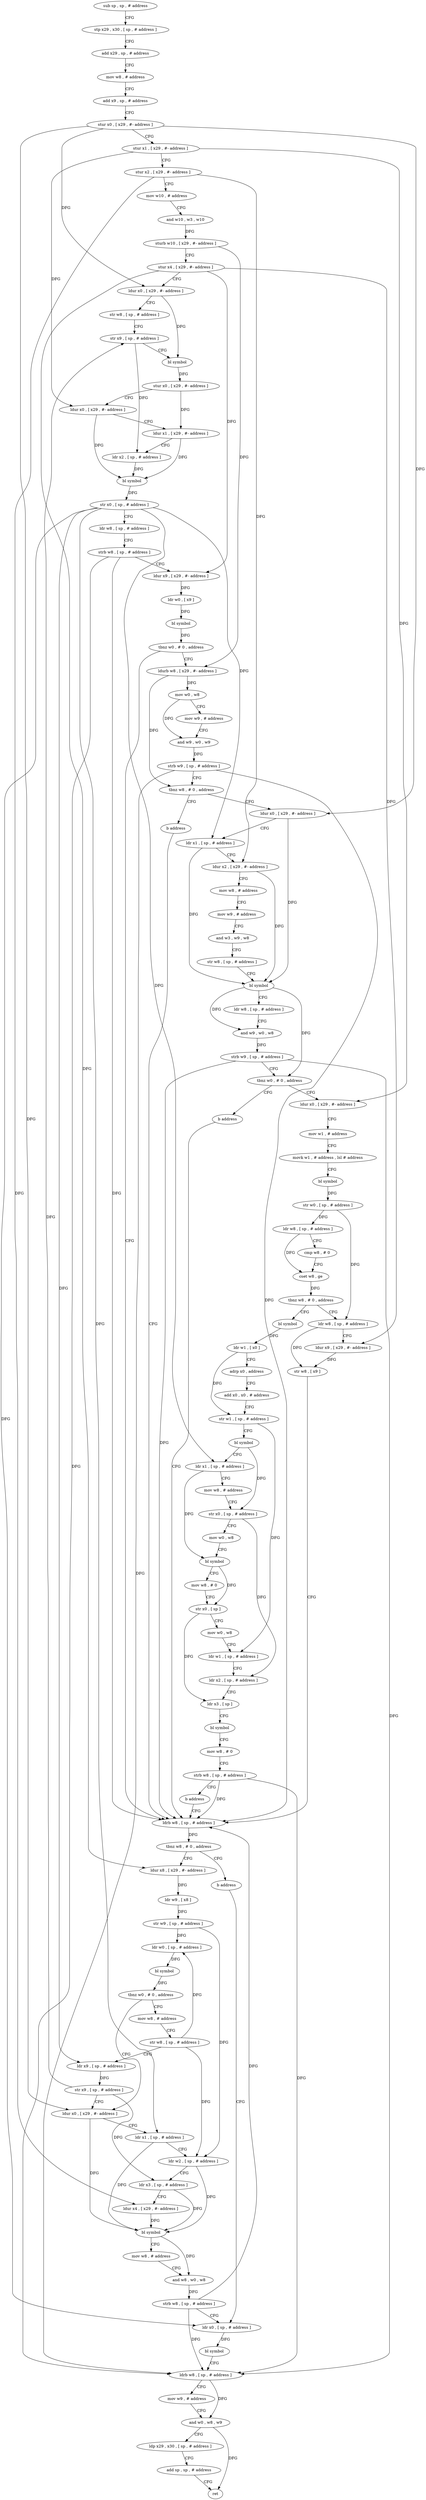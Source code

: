 digraph "func" {
"4212188" [label = "sub sp , sp , # address" ]
"4212192" [label = "stp x29 , x30 , [ sp , # address ]" ]
"4212196" [label = "add x29 , sp , # address" ]
"4212200" [label = "mov w8 , # address" ]
"4212204" [label = "add x9 , sp , # address" ]
"4212208" [label = "stur x0 , [ x29 , #- address ]" ]
"4212212" [label = "stur x1 , [ x29 , #- address ]" ]
"4212216" [label = "stur x2 , [ x29 , #- address ]" ]
"4212220" [label = "mov w10 , # address" ]
"4212224" [label = "and w10 , w3 , w10" ]
"4212228" [label = "sturb w10 , [ x29 , #- address ]" ]
"4212232" [label = "stur x4 , [ x29 , #- address ]" ]
"4212236" [label = "ldur x0 , [ x29 , #- address ]" ]
"4212240" [label = "str w8 , [ sp , # address ]" ]
"4212244" [label = "str x9 , [ sp , # address ]" ]
"4212248" [label = "bl symbol" ]
"4212252" [label = "stur x0 , [ x29 , #- address ]" ]
"4212256" [label = "ldur x0 , [ x29 , #- address ]" ]
"4212260" [label = "ldur x1 , [ x29 , #- address ]" ]
"4212264" [label = "ldr x2 , [ sp , # address ]" ]
"4212268" [label = "bl symbol" ]
"4212272" [label = "str x0 , [ sp , # address ]" ]
"4212276" [label = "ldr w8 , [ sp , # address ]" ]
"4212280" [label = "strb w8 , [ sp , # address ]" ]
"4212284" [label = "ldur x9 , [ x29 , #- address ]" ]
"4212288" [label = "ldr w0 , [ x9 ]" ]
"4212292" [label = "bl symbol" ]
"4212296" [label = "tbnz w0 , # 0 , address" ]
"4212512" [label = "ldrb w8 , [ sp , # address ]" ]
"4212300" [label = "ldurb w8 , [ x29 , #- address ]" ]
"4212516" [label = "tbnz w8 , # 0 , address" ]
"4212524" [label = "ldur x8 , [ x29 , #- address ]" ]
"4212520" [label = "b address" ]
"4212304" [label = "mov w0 , w8" ]
"4212308" [label = "mov w9 , # address" ]
"4212312" [label = "and w9 , w0 , w9" ]
"4212316" [label = "strb w9 , [ sp , # address ]" ]
"4212320" [label = "tbnz w8 , # 0 , address" ]
"4212328" [label = "ldur x0 , [ x29 , #- address ]" ]
"4212324" [label = "b address" ]
"4212528" [label = "ldr w9 , [ x8 ]" ]
"4212532" [label = "str w9 , [ sp , # address ]" ]
"4212536" [label = "ldr w0 , [ sp , # address ]" ]
"4212540" [label = "bl symbol" ]
"4212544" [label = "tbnz w0 , # 0 , address" ]
"4212564" [label = "ldur x0 , [ x29 , #- address ]" ]
"4212548" [label = "mov w8 , # address" ]
"4212600" [label = "ldr x0 , [ sp , # address ]" ]
"4212332" [label = "ldr x1 , [ sp , # address ]" ]
"4212336" [label = "ldur x2 , [ x29 , #- address ]" ]
"4212340" [label = "mov w8 , # address" ]
"4212344" [label = "mov w9 , # address" ]
"4212348" [label = "and w3 , w9 , w8" ]
"4212352" [label = "str w8 , [ sp , # address ]" ]
"4212356" [label = "bl symbol" ]
"4212360" [label = "ldr w8 , [ sp , # address ]" ]
"4212364" [label = "and w9 , w0 , w8" ]
"4212368" [label = "strb w9 , [ sp , # address ]" ]
"4212372" [label = "tbnz w0 , # 0 , address" ]
"4212380" [label = "ldur x0 , [ x29 , #- address ]" ]
"4212376" [label = "b address" ]
"4212568" [label = "ldr x1 , [ sp , # address ]" ]
"4212572" [label = "ldr w2 , [ sp , # address ]" ]
"4212576" [label = "ldr x3 , [ sp , # address ]" ]
"4212580" [label = "ldur x4 , [ x29 , #- address ]" ]
"4212584" [label = "bl symbol" ]
"4212588" [label = "mov w8 , # address" ]
"4212592" [label = "and w8 , w0 , w8" ]
"4212596" [label = "strb w8 , [ sp , # address ]" ]
"4212552" [label = "str w8 , [ sp , # address ]" ]
"4212556" [label = "ldr x9 , [ sp , # address ]" ]
"4212560" [label = "str x9 , [ sp , # address ]" ]
"4212604" [label = "bl symbol" ]
"4212608" [label = "ldrb w8 , [ sp , # address ]" ]
"4212612" [label = "mov w9 , # address" ]
"4212616" [label = "and w0 , w8 , w9" ]
"4212620" [label = "ldp x29 , x30 , [ sp , # address ]" ]
"4212624" [label = "add sp , sp , # address" ]
"4212628" [label = "ret" ]
"4212384" [label = "mov w1 , # address" ]
"4212388" [label = "movk w1 , # address , lsl # address" ]
"4212392" [label = "bl symbol" ]
"4212396" [label = "str w0 , [ sp , # address ]" ]
"4212400" [label = "ldr w8 , [ sp , # address ]" ]
"4212404" [label = "cmp w8 , # 0" ]
"4212408" [label = "cset w8 , ge" ]
"4212412" [label = "tbnz w8 , # 0 , address" ]
"4212500" [label = "ldr w8 , [ sp , # address ]" ]
"4212416" [label = "bl symbol" ]
"4212504" [label = "ldur x9 , [ x29 , #- address ]" ]
"4212508" [label = "str w8 , [ x9 ]" ]
"4212420" [label = "ldr w1 , [ x0 ]" ]
"4212424" [label = "adrp x0 , address" ]
"4212428" [label = "add x0 , x0 , # address" ]
"4212432" [label = "str w1 , [ sp , # address ]" ]
"4212436" [label = "bl symbol" ]
"4212440" [label = "ldr x1 , [ sp , # address ]" ]
"4212444" [label = "mov w8 , # address" ]
"4212448" [label = "str x0 , [ sp , # address ]" ]
"4212452" [label = "mov w0 , w8" ]
"4212456" [label = "bl symbol" ]
"4212460" [label = "mov w8 , # 0" ]
"4212464" [label = "str x0 , [ sp ]" ]
"4212468" [label = "mov w0 , w8" ]
"4212472" [label = "ldr w1 , [ sp , # address ]" ]
"4212476" [label = "ldr x2 , [ sp , # address ]" ]
"4212480" [label = "ldr x3 , [ sp ]" ]
"4212484" [label = "bl symbol" ]
"4212488" [label = "mov w8 , # 0" ]
"4212492" [label = "strb w8 , [ sp , # address ]" ]
"4212496" [label = "b address" ]
"4212188" -> "4212192" [ label = "CFG" ]
"4212192" -> "4212196" [ label = "CFG" ]
"4212196" -> "4212200" [ label = "CFG" ]
"4212200" -> "4212204" [ label = "CFG" ]
"4212204" -> "4212208" [ label = "CFG" ]
"4212208" -> "4212212" [ label = "CFG" ]
"4212208" -> "4212236" [ label = "DFG" ]
"4212208" -> "4212328" [ label = "DFG" ]
"4212208" -> "4212564" [ label = "DFG" ]
"4212212" -> "4212216" [ label = "CFG" ]
"4212212" -> "4212256" [ label = "DFG" ]
"4212212" -> "4212380" [ label = "DFG" ]
"4212216" -> "4212220" [ label = "CFG" ]
"4212216" -> "4212336" [ label = "DFG" ]
"4212216" -> "4212580" [ label = "DFG" ]
"4212220" -> "4212224" [ label = "CFG" ]
"4212224" -> "4212228" [ label = "DFG" ]
"4212228" -> "4212232" [ label = "CFG" ]
"4212228" -> "4212300" [ label = "DFG" ]
"4212232" -> "4212236" [ label = "CFG" ]
"4212232" -> "4212284" [ label = "DFG" ]
"4212232" -> "4212524" [ label = "DFG" ]
"4212232" -> "4212504" [ label = "DFG" ]
"4212236" -> "4212240" [ label = "CFG" ]
"4212236" -> "4212248" [ label = "DFG" ]
"4212240" -> "4212244" [ label = "CFG" ]
"4212244" -> "4212248" [ label = "CFG" ]
"4212244" -> "4212264" [ label = "DFG" ]
"4212248" -> "4212252" [ label = "DFG" ]
"4212252" -> "4212256" [ label = "CFG" ]
"4212252" -> "4212260" [ label = "DFG" ]
"4212256" -> "4212260" [ label = "CFG" ]
"4212256" -> "4212268" [ label = "DFG" ]
"4212260" -> "4212264" [ label = "CFG" ]
"4212260" -> "4212268" [ label = "DFG" ]
"4212264" -> "4212268" [ label = "DFG" ]
"4212268" -> "4212272" [ label = "DFG" ]
"4212272" -> "4212276" [ label = "CFG" ]
"4212272" -> "4212332" [ label = "DFG" ]
"4212272" -> "4212568" [ label = "DFG" ]
"4212272" -> "4212556" [ label = "DFG" ]
"4212272" -> "4212600" [ label = "DFG" ]
"4212272" -> "4212440" [ label = "DFG" ]
"4212276" -> "4212280" [ label = "CFG" ]
"4212280" -> "4212284" [ label = "CFG" ]
"4212280" -> "4212512" [ label = "DFG" ]
"4212280" -> "4212608" [ label = "DFG" ]
"4212284" -> "4212288" [ label = "DFG" ]
"4212288" -> "4212292" [ label = "DFG" ]
"4212292" -> "4212296" [ label = "DFG" ]
"4212296" -> "4212512" [ label = "CFG" ]
"4212296" -> "4212300" [ label = "CFG" ]
"4212512" -> "4212516" [ label = "DFG" ]
"4212300" -> "4212304" [ label = "DFG" ]
"4212300" -> "4212320" [ label = "DFG" ]
"4212516" -> "4212524" [ label = "CFG" ]
"4212516" -> "4212520" [ label = "CFG" ]
"4212524" -> "4212528" [ label = "DFG" ]
"4212520" -> "4212600" [ label = "CFG" ]
"4212304" -> "4212308" [ label = "CFG" ]
"4212304" -> "4212312" [ label = "DFG" ]
"4212308" -> "4212312" [ label = "CFG" ]
"4212312" -> "4212316" [ label = "DFG" ]
"4212316" -> "4212320" [ label = "CFG" ]
"4212316" -> "4212512" [ label = "DFG" ]
"4212316" -> "4212608" [ label = "DFG" ]
"4212320" -> "4212328" [ label = "CFG" ]
"4212320" -> "4212324" [ label = "CFG" ]
"4212328" -> "4212332" [ label = "CFG" ]
"4212328" -> "4212356" [ label = "DFG" ]
"4212324" -> "4212512" [ label = "CFG" ]
"4212528" -> "4212532" [ label = "DFG" ]
"4212532" -> "4212536" [ label = "DFG" ]
"4212532" -> "4212572" [ label = "DFG" ]
"4212536" -> "4212540" [ label = "DFG" ]
"4212540" -> "4212544" [ label = "DFG" ]
"4212544" -> "4212564" [ label = "CFG" ]
"4212544" -> "4212548" [ label = "CFG" ]
"4212564" -> "4212568" [ label = "CFG" ]
"4212564" -> "4212584" [ label = "DFG" ]
"4212548" -> "4212552" [ label = "CFG" ]
"4212600" -> "4212604" [ label = "DFG" ]
"4212332" -> "4212336" [ label = "CFG" ]
"4212332" -> "4212356" [ label = "DFG" ]
"4212336" -> "4212340" [ label = "CFG" ]
"4212336" -> "4212356" [ label = "DFG" ]
"4212340" -> "4212344" [ label = "CFG" ]
"4212344" -> "4212348" [ label = "CFG" ]
"4212348" -> "4212352" [ label = "CFG" ]
"4212352" -> "4212356" [ label = "CFG" ]
"4212356" -> "4212360" [ label = "CFG" ]
"4212356" -> "4212364" [ label = "DFG" ]
"4212356" -> "4212372" [ label = "DFG" ]
"4212360" -> "4212364" [ label = "CFG" ]
"4212364" -> "4212368" [ label = "DFG" ]
"4212368" -> "4212372" [ label = "CFG" ]
"4212368" -> "4212512" [ label = "DFG" ]
"4212368" -> "4212608" [ label = "DFG" ]
"4212372" -> "4212380" [ label = "CFG" ]
"4212372" -> "4212376" [ label = "CFG" ]
"4212380" -> "4212384" [ label = "CFG" ]
"4212376" -> "4212512" [ label = "CFG" ]
"4212568" -> "4212572" [ label = "CFG" ]
"4212568" -> "4212584" [ label = "DFG" ]
"4212572" -> "4212576" [ label = "CFG" ]
"4212572" -> "4212584" [ label = "DFG" ]
"4212576" -> "4212580" [ label = "CFG" ]
"4212576" -> "4212584" [ label = "DFG" ]
"4212580" -> "4212584" [ label = "DFG" ]
"4212584" -> "4212588" [ label = "CFG" ]
"4212584" -> "4212592" [ label = "DFG" ]
"4212588" -> "4212592" [ label = "CFG" ]
"4212592" -> "4212596" [ label = "DFG" ]
"4212596" -> "4212600" [ label = "CFG" ]
"4212596" -> "4212512" [ label = "DFG" ]
"4212596" -> "4212608" [ label = "DFG" ]
"4212552" -> "4212556" [ label = "CFG" ]
"4212552" -> "4212536" [ label = "DFG" ]
"4212552" -> "4212572" [ label = "DFG" ]
"4212556" -> "4212560" [ label = "DFG" ]
"4212560" -> "4212564" [ label = "CFG" ]
"4212560" -> "4212244" [ label = "DFG" ]
"4212560" -> "4212576" [ label = "DFG" ]
"4212604" -> "4212608" [ label = "CFG" ]
"4212608" -> "4212612" [ label = "CFG" ]
"4212608" -> "4212616" [ label = "DFG" ]
"4212612" -> "4212616" [ label = "CFG" ]
"4212616" -> "4212620" [ label = "CFG" ]
"4212616" -> "4212628" [ label = "DFG" ]
"4212620" -> "4212624" [ label = "CFG" ]
"4212624" -> "4212628" [ label = "CFG" ]
"4212384" -> "4212388" [ label = "CFG" ]
"4212388" -> "4212392" [ label = "CFG" ]
"4212392" -> "4212396" [ label = "DFG" ]
"4212396" -> "4212400" [ label = "DFG" ]
"4212396" -> "4212500" [ label = "DFG" ]
"4212400" -> "4212404" [ label = "CFG" ]
"4212400" -> "4212408" [ label = "DFG" ]
"4212404" -> "4212408" [ label = "CFG" ]
"4212408" -> "4212412" [ label = "DFG" ]
"4212412" -> "4212500" [ label = "CFG" ]
"4212412" -> "4212416" [ label = "CFG" ]
"4212500" -> "4212504" [ label = "CFG" ]
"4212500" -> "4212508" [ label = "DFG" ]
"4212416" -> "4212420" [ label = "DFG" ]
"4212504" -> "4212508" [ label = "DFG" ]
"4212508" -> "4212512" [ label = "CFG" ]
"4212420" -> "4212424" [ label = "CFG" ]
"4212420" -> "4212432" [ label = "DFG" ]
"4212424" -> "4212428" [ label = "CFG" ]
"4212428" -> "4212432" [ label = "CFG" ]
"4212432" -> "4212436" [ label = "CFG" ]
"4212432" -> "4212472" [ label = "DFG" ]
"4212436" -> "4212440" [ label = "CFG" ]
"4212436" -> "4212448" [ label = "DFG" ]
"4212440" -> "4212444" [ label = "CFG" ]
"4212440" -> "4212456" [ label = "DFG" ]
"4212444" -> "4212448" [ label = "CFG" ]
"4212448" -> "4212452" [ label = "CFG" ]
"4212448" -> "4212476" [ label = "DFG" ]
"4212452" -> "4212456" [ label = "CFG" ]
"4212456" -> "4212460" [ label = "CFG" ]
"4212456" -> "4212464" [ label = "DFG" ]
"4212460" -> "4212464" [ label = "CFG" ]
"4212464" -> "4212468" [ label = "CFG" ]
"4212464" -> "4212480" [ label = "DFG" ]
"4212468" -> "4212472" [ label = "CFG" ]
"4212472" -> "4212476" [ label = "CFG" ]
"4212476" -> "4212480" [ label = "CFG" ]
"4212480" -> "4212484" [ label = "CFG" ]
"4212484" -> "4212488" [ label = "CFG" ]
"4212488" -> "4212492" [ label = "CFG" ]
"4212492" -> "4212496" [ label = "CFG" ]
"4212492" -> "4212512" [ label = "DFG" ]
"4212492" -> "4212608" [ label = "DFG" ]
"4212496" -> "4212512" [ label = "CFG" ]
}
